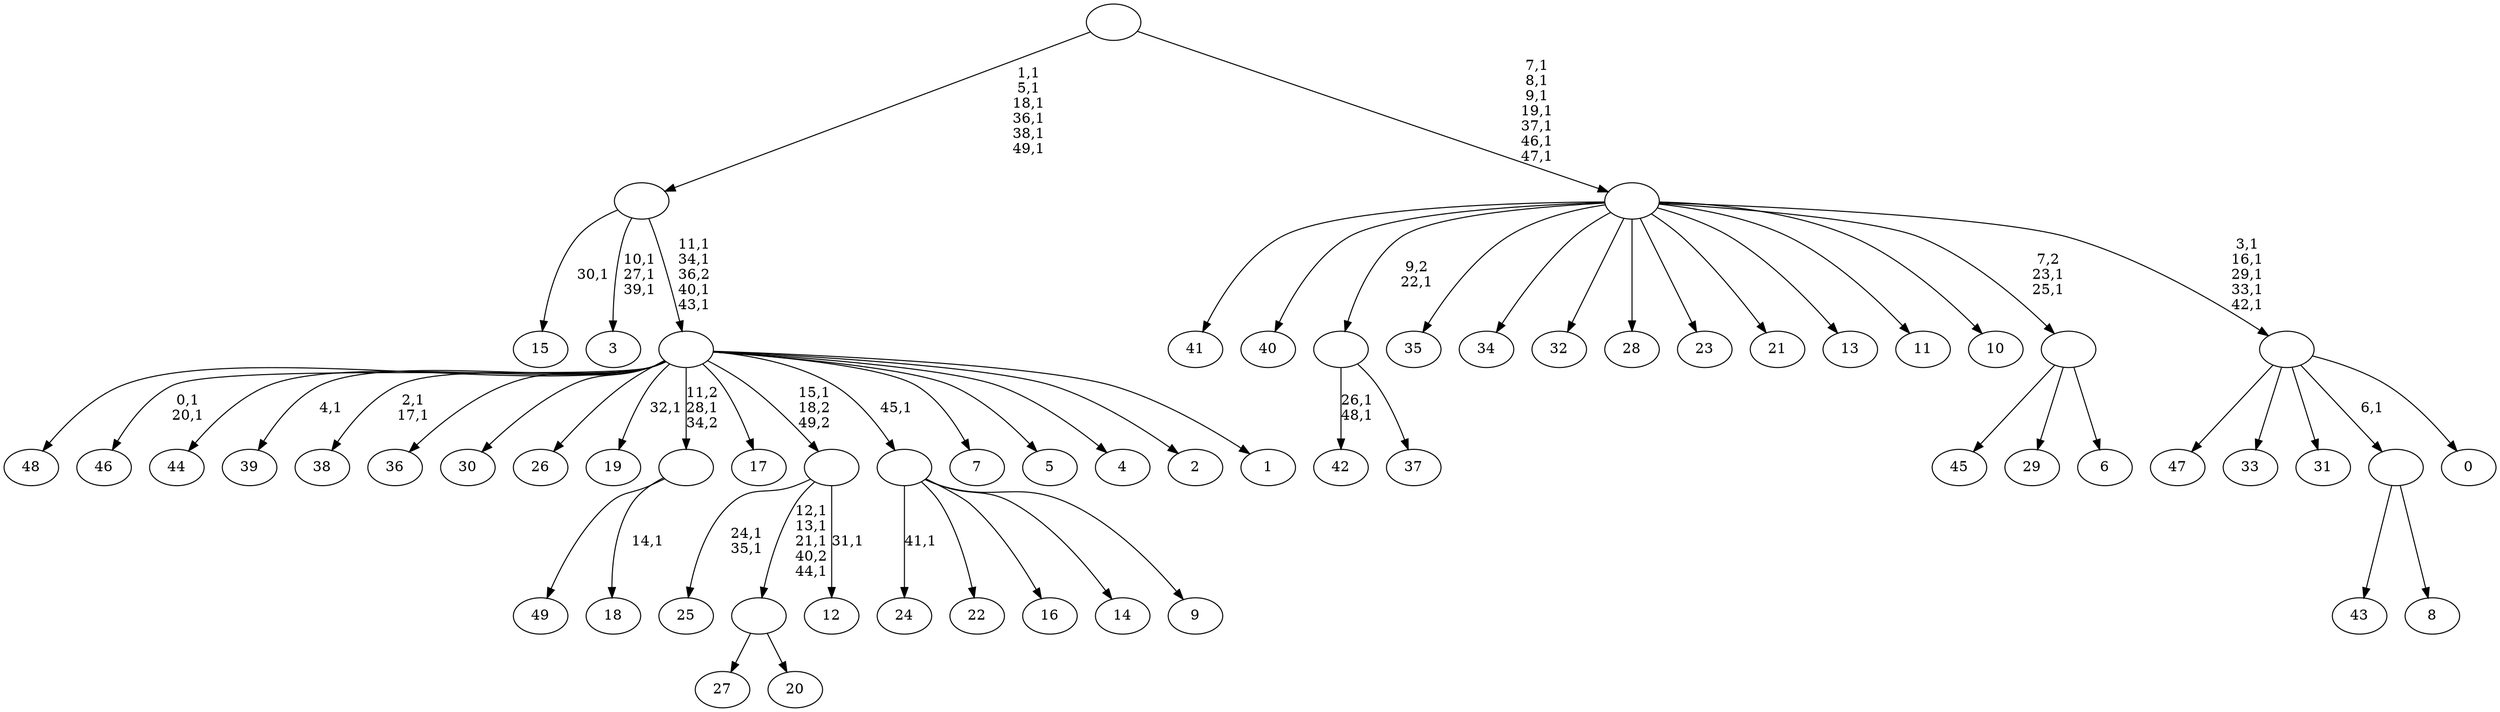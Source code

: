 digraph T {
	100 [label="49"]
	99 [label="48"]
	98 [label="47"]
	97 [label="46"]
	94 [label="45"]
	93 [label="44"]
	92 [label="43"]
	91 [label="42"]
	88 [label="41"]
	87 [label="40"]
	86 [label="39"]
	84 [label="38"]
	81 [label="37"]
	80 [label=""]
	79 [label="36"]
	78 [label="35"]
	77 [label="34"]
	76 [label="33"]
	75 [label="32"]
	74 [label="31"]
	73 [label="30"]
	72 [label="29"]
	71 [label="28"]
	70 [label="27"]
	69 [label="26"]
	68 [label="25"]
	65 [label="24"]
	63 [label="23"]
	62 [label="22"]
	61 [label="21"]
	60 [label="20"]
	59 [label=""]
	55 [label="19"]
	53 [label="18"]
	51 [label=""]
	50 [label="17"]
	49 [label="16"]
	48 [label="15"]
	46 [label="14"]
	45 [label="13"]
	44 [label="12"]
	42 [label=""]
	41 [label="11"]
	40 [label="10"]
	39 [label="9"]
	38 [label=""]
	37 [label="8"]
	36 [label=""]
	35 [label="7"]
	34 [label="6"]
	33 [label=""]
	31 [label="5"]
	30 [label="4"]
	29 [label="3"]
	25 [label="2"]
	24 [label="1"]
	23 [label=""]
	19 [label=""]
	13 [label="0"]
	12 [label=""]
	7 [label=""]
	0 [label=""]
	80 -> 91 [label="26,1\n48,1"]
	80 -> 81 [label=""]
	59 -> 70 [label=""]
	59 -> 60 [label=""]
	51 -> 53 [label="14,1"]
	51 -> 100 [label=""]
	42 -> 44 [label="31,1"]
	42 -> 59 [label="12,1\n13,1\n21,1\n40,2\n44,1"]
	42 -> 68 [label="24,1\n35,1"]
	38 -> 65 [label="41,1"]
	38 -> 62 [label=""]
	38 -> 49 [label=""]
	38 -> 46 [label=""]
	38 -> 39 [label=""]
	36 -> 92 [label=""]
	36 -> 37 [label=""]
	33 -> 94 [label=""]
	33 -> 72 [label=""]
	33 -> 34 [label=""]
	23 -> 55 [label="32,1"]
	23 -> 84 [label="2,1\n17,1"]
	23 -> 86 [label="4,1"]
	23 -> 97 [label="0,1\n20,1"]
	23 -> 99 [label=""]
	23 -> 93 [label=""]
	23 -> 79 [label=""]
	23 -> 73 [label=""]
	23 -> 69 [label=""]
	23 -> 51 [label="11,2\n28,1\n34,2"]
	23 -> 50 [label=""]
	23 -> 42 [label="15,1\n18,2\n49,2"]
	23 -> 38 [label="45,1"]
	23 -> 35 [label=""]
	23 -> 31 [label=""]
	23 -> 30 [label=""]
	23 -> 25 [label=""]
	23 -> 24 [label=""]
	19 -> 23 [label="11,1\n34,1\n36,2\n40,1\n43,1"]
	19 -> 29 [label="10,1\n27,1\n39,1"]
	19 -> 48 [label="30,1"]
	12 -> 98 [label=""]
	12 -> 76 [label=""]
	12 -> 74 [label=""]
	12 -> 36 [label="6,1"]
	12 -> 13 [label=""]
	7 -> 12 [label="3,1\n16,1\n29,1\n33,1\n42,1"]
	7 -> 33 [label="7,2\n23,1\n25,1"]
	7 -> 88 [label=""]
	7 -> 87 [label=""]
	7 -> 80 [label="9,2\n22,1"]
	7 -> 78 [label=""]
	7 -> 77 [label=""]
	7 -> 75 [label=""]
	7 -> 71 [label=""]
	7 -> 63 [label=""]
	7 -> 61 [label=""]
	7 -> 45 [label=""]
	7 -> 41 [label=""]
	7 -> 40 [label=""]
	0 -> 7 [label="7,1\n8,1\n9,1\n19,1\n37,1\n46,1\n47,1"]
	0 -> 19 [label="1,1\n5,1\n18,1\n36,1\n38,1\n49,1"]
}
